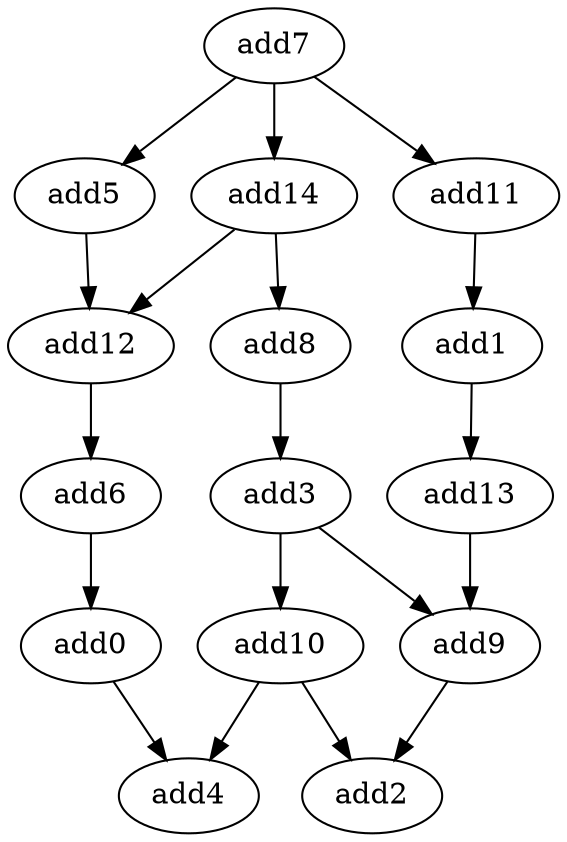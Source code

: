 strict digraph  {
add9 [opcode=add];
add10 [opcode=add];
add4 [opcode=add];
add2 [opcode=add];
add11 [opcode=add];
add5 [opcode=add];
add1 [opcode=add];
add13 [opcode=add];
add14 [opcode=add];
add0 [opcode=add];
add7 [opcode=add];
add12 [opcode=add];
add3 [opcode=add];
add6 [opcode=add];
add8 [opcode=add];
add9 -> add2;
add10 -> add2;
add10 -> add4;
add11 -> add1;
add5 -> add12;
add1 -> add13;
add13 -> add9;
add14 -> add8;
add14 -> add12;
add0 -> add4;
add7 -> add11;
add7 -> add5;
add7 -> add14;
add12 -> add6;
add3 -> add9;
add3 -> add10;
add6 -> add0;
add8 -> add3;
}

